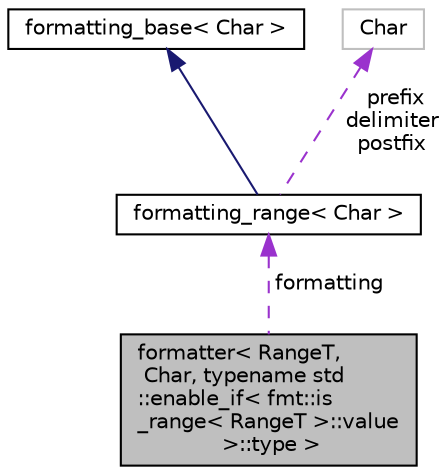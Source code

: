 digraph "formatter&lt; RangeT, Char, typename std::enable_if&lt; fmt::is_range&lt; RangeT &gt;::value &gt;::type &gt;"
{
  edge [fontname="Helvetica",fontsize="10",labelfontname="Helvetica",labelfontsize="10"];
  node [fontname="Helvetica",fontsize="10",shape=record];
  Node1 [label="formatter\< RangeT,\l Char, typename std\l::enable_if\< fmt::is\l_range\< RangeT \>::value\l \>::type \>",height=0.2,width=0.4,color="black", fillcolor="grey75", style="filled" fontcolor="black"];
  Node2 -> Node1 [dir="back",color="darkorchid3",fontsize="10",style="dashed",label=" formatting" ,fontname="Helvetica"];
  Node2 [label="formatting_range\< Char \>",height=0.2,width=0.4,color="black", fillcolor="white", style="filled",URL="$structformatting__range.html"];
  Node3 -> Node2 [dir="back",color="midnightblue",fontsize="10",style="solid",fontname="Helvetica"];
  Node3 [label="formatting_base\< Char \>",height=0.2,width=0.4,color="black", fillcolor="white", style="filled",URL="$structformatting__base.html"];
  Node4 -> Node2 [dir="back",color="darkorchid3",fontsize="10",style="dashed",label=" prefix\ndelimiter\npostfix" ,fontname="Helvetica"];
  Node4 [label="Char",height=0.2,width=0.4,color="grey75", fillcolor="white", style="filled"];
}
